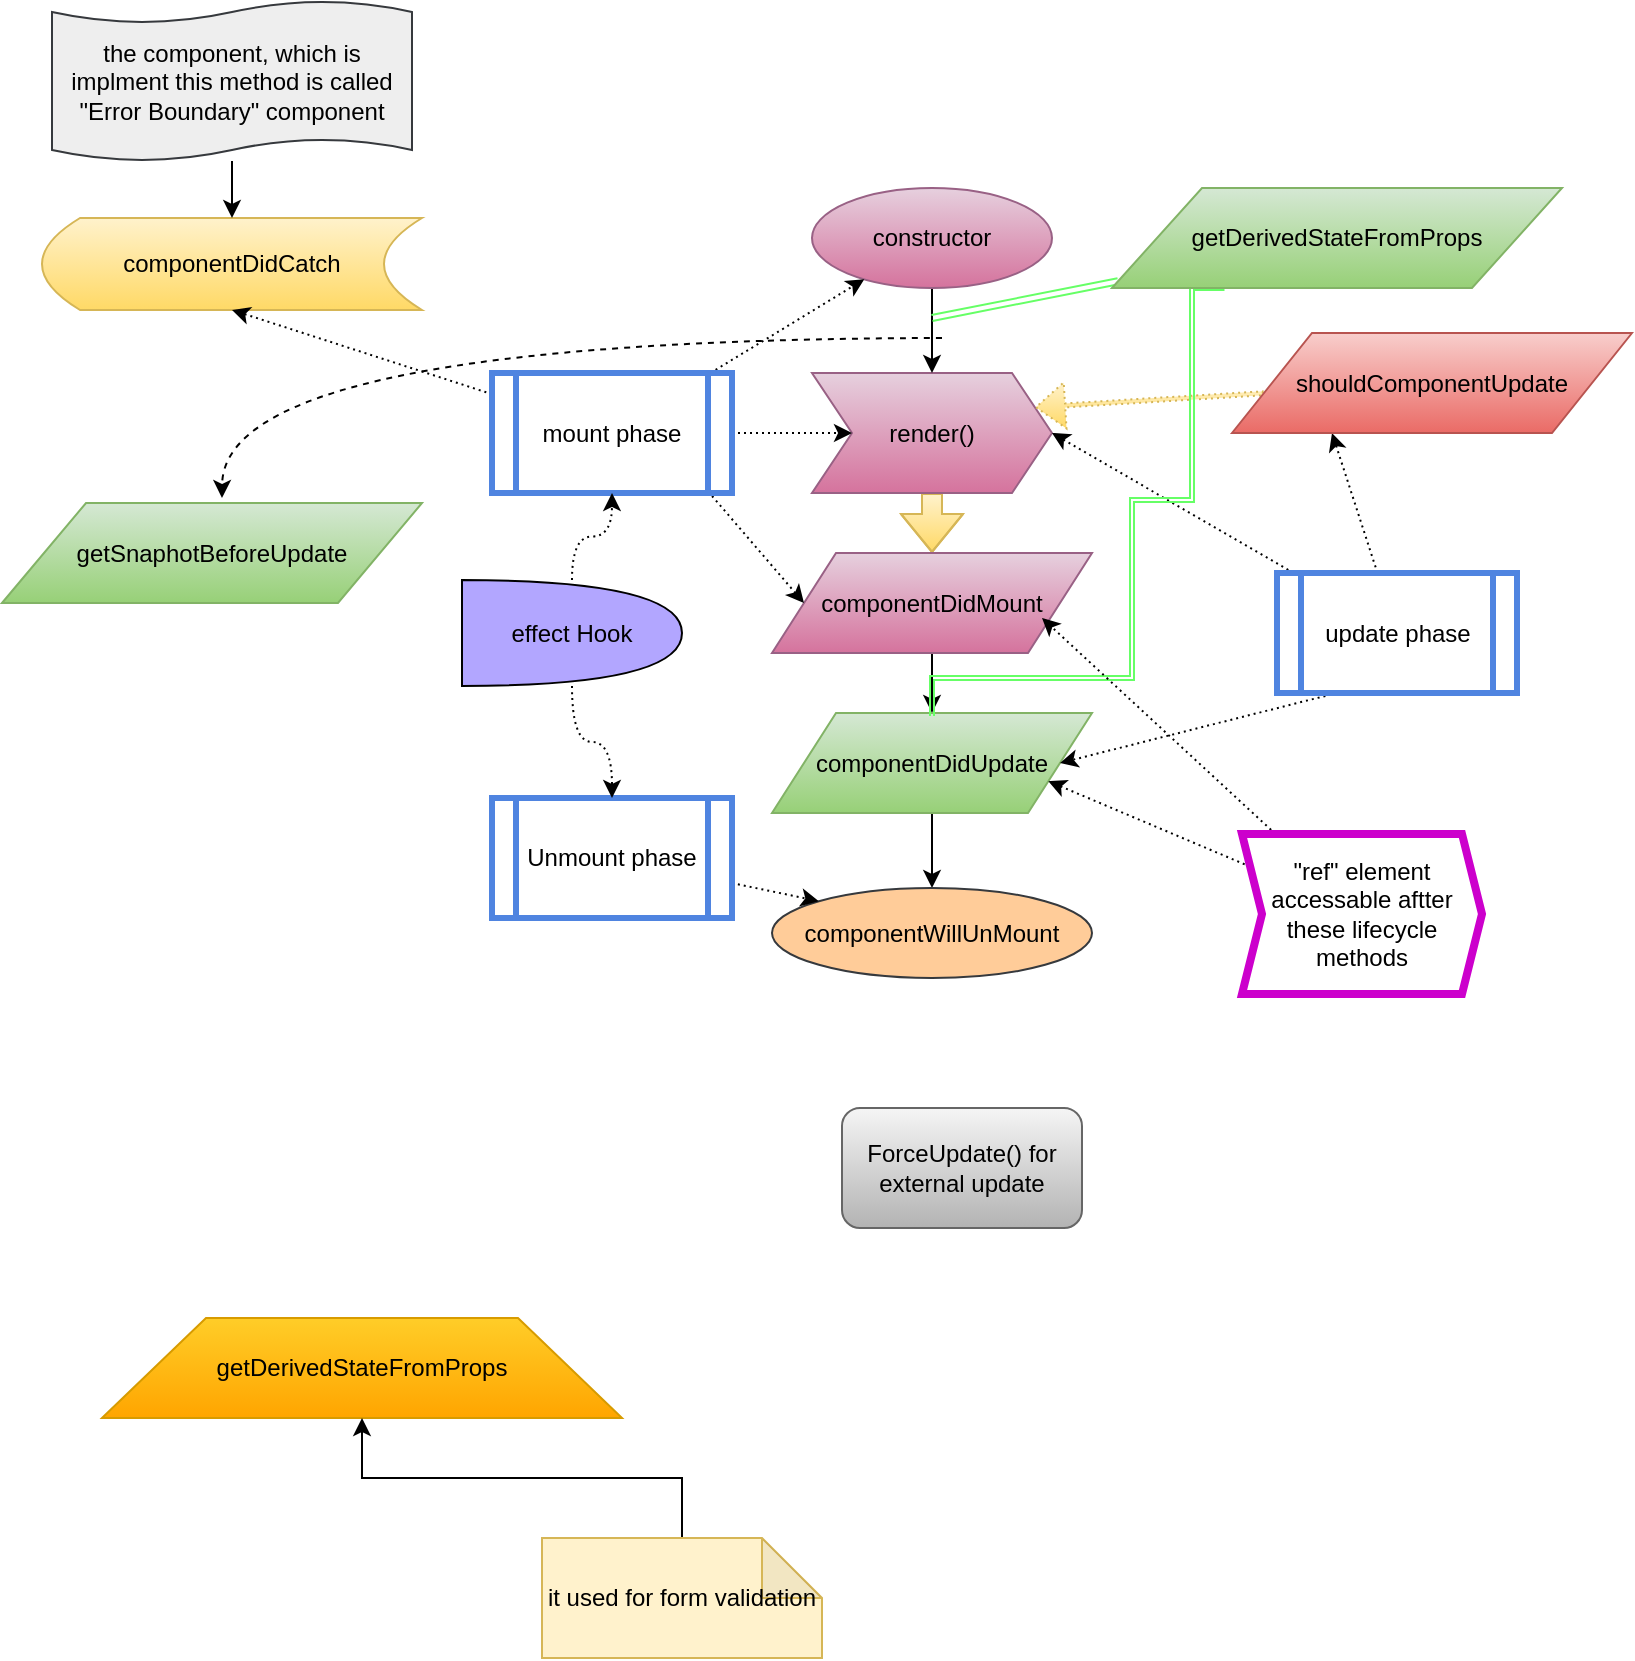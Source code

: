 <mxfile version="11.3.0" type="device" pages="1"><diagram id="gT2JolH5hUJUBL1oLVoz" name="Page-1"><mxGraphModel dx="838" dy="480" grid="1" gridSize="10" guides="1" tooltips="1" connect="1" arrows="1" fold="1" page="1" pageScale="1" pageWidth="850" pageHeight="1100" math="0" shadow="0"><root><mxCell id="0"/><mxCell id="1" parent="0"/><mxCell id="Ta0uDuKnonX7I59vd3eQ-2" value="ForceUpdate() for external update" style="rounded=1;whiteSpace=wrap;html=1;gradientColor=#b3b3b3;fillColor=#f5f5f5;strokeColor=#666666;" parent="1" vertex="1"><mxGeometry x="440" y="555" width="120" height="60" as="geometry"/></mxCell><mxCell id="Ta0uDuKnonX7I59vd3eQ-7" style="edgeStyle=orthogonalEdgeStyle;rounded=0;orthogonalLoop=1;jettySize=auto;html=1;shape=flexArrow;gradientColor=#ffd966;fillColor=#fff2cc;strokeColor=#d6b656;" parent="1" source="Ta0uDuKnonX7I59vd3eQ-4" target="Ta0uDuKnonX7I59vd3eQ-6" edge="1"><mxGeometry relative="1" as="geometry"/></mxCell><mxCell id="Ta0uDuKnonX7I59vd3eQ-4" value="render()" style="shape=step;perimeter=stepPerimeter;whiteSpace=wrap;html=1;fixedSize=1;gradientColor=#d5739d;fillColor=#e6d0de;strokeColor=#996185;" parent="1" vertex="1"><mxGeometry x="425" y="187.5" width="120" height="60" as="geometry"/></mxCell><mxCell id="Ta0uDuKnonX7I59vd3eQ-9" style="edgeStyle=orthogonalEdgeStyle;rounded=0;orthogonalLoop=1;jettySize=auto;html=1;entryX=0.5;entryY=0;entryDx=0;entryDy=0;" parent="1" source="Ta0uDuKnonX7I59vd3eQ-6" target="Ta0uDuKnonX7I59vd3eQ-8" edge="1"><mxGeometry relative="1" as="geometry"/></mxCell><mxCell id="Ta0uDuKnonX7I59vd3eQ-6" value="componentDidMount" style="shape=parallelogram;perimeter=parallelogramPerimeter;whiteSpace=wrap;html=1;gradientColor=#d5739d;fillColor=#e6d0de;strokeColor=#996185;" parent="1" vertex="1"><mxGeometry x="405" y="277.5" width="160" height="50" as="geometry"/></mxCell><mxCell id="Ta0uDuKnonX7I59vd3eQ-11" style="edgeStyle=orthogonalEdgeStyle;rounded=0;orthogonalLoop=1;jettySize=auto;html=1;entryX=0.5;entryY=0;entryDx=0;entryDy=0;" parent="1" source="Ta0uDuKnonX7I59vd3eQ-8" target="Ta0uDuKnonX7I59vd3eQ-14" edge="1"><mxGeometry relative="1" as="geometry"><mxPoint x="485" y="437.5" as="targetPoint"/></mxGeometry></mxCell><mxCell id="Ta0uDuKnonX7I59vd3eQ-8" value="componentDidUpdate" style="shape=parallelogram;perimeter=parallelogramPerimeter;whiteSpace=wrap;html=1;gradientColor=#97d077;fillColor=#d5e8d4;strokeColor=#82b366;" parent="1" vertex="1"><mxGeometry x="405" y="357.5" width="160" height="50" as="geometry"/></mxCell><mxCell id="Ta0uDuKnonX7I59vd3eQ-12" value="componentDidCatch" style="shape=dataStorage;whiteSpace=wrap;html=1;gradientColor=#ffd966;fillColor=#fff2cc;strokeColor=#d6b656;" parent="1" vertex="1"><mxGeometry x="40" y="110" width="190" height="46" as="geometry"/></mxCell><mxCell id="Ta0uDuKnonX7I59vd3eQ-15" style="edgeStyle=orthogonalEdgeStyle;rounded=0;orthogonalLoop=1;jettySize=auto;html=1;" parent="1" source="Ta0uDuKnonX7I59vd3eQ-13" target="Ta0uDuKnonX7I59vd3eQ-4" edge="1"><mxGeometry relative="1" as="geometry"/></mxCell><mxCell id="Ta0uDuKnonX7I59vd3eQ-13" value="constructor" style="ellipse;whiteSpace=wrap;html=1;gradientColor=#d5739d;fillColor=#e6d0de;strokeColor=#996185;" parent="1" vertex="1"><mxGeometry x="425" y="95" width="120" height="50" as="geometry"/></mxCell><mxCell id="Ta0uDuKnonX7I59vd3eQ-14" value="componentWillUnMount" style="ellipse;whiteSpace=wrap;html=1;fillColor=#ffcc99;strokeColor=#36393d;" parent="1" vertex="1"><mxGeometry x="405" y="445" width="160" height="45" as="geometry"/></mxCell><mxCell id="Ta0uDuKnonX7I59vd3eQ-21" style="edgeStyle=none;rounded=0;orthogonalLoop=1;jettySize=auto;html=1;dashed=1;dashPattern=1 2;" parent="1" source="Ta0uDuKnonX7I59vd3eQ-19" target="Ta0uDuKnonX7I59vd3eQ-13" edge="1"><mxGeometry relative="1" as="geometry"/></mxCell><mxCell id="Ta0uDuKnonX7I59vd3eQ-22" style="edgeStyle=none;rounded=0;orthogonalLoop=1;jettySize=auto;html=1;dashed=1;dashPattern=1 2;" parent="1" source="Ta0uDuKnonX7I59vd3eQ-19" target="Ta0uDuKnonX7I59vd3eQ-4" edge="1"><mxGeometry relative="1" as="geometry"/></mxCell><mxCell id="Ta0uDuKnonX7I59vd3eQ-23" style="edgeStyle=none;rounded=0;orthogonalLoop=1;jettySize=auto;html=1;entryX=0;entryY=0.5;entryDx=0;entryDy=0;exitX=0.917;exitY=1.025;exitDx=0;exitDy=0;exitPerimeter=0;dashed=1;dashPattern=1 2;" parent="1" source="Ta0uDuKnonX7I59vd3eQ-19" target="Ta0uDuKnonX7I59vd3eQ-6" edge="1"><mxGeometry relative="1" as="geometry"/></mxCell><mxCell id="YqEAb6ik4a34wxJlQkOR-4" style="rounded=0;orthogonalLoop=1;jettySize=auto;html=1;entryX=0.5;entryY=1;entryDx=0;entryDy=0;dashed=1;dashPattern=1 2;" parent="1" source="Ta0uDuKnonX7I59vd3eQ-19" target="Ta0uDuKnonX7I59vd3eQ-12" edge="1"><mxGeometry relative="1" as="geometry"/></mxCell><mxCell id="Ta0uDuKnonX7I59vd3eQ-19" value="mount phase" style="shape=process;whiteSpace=wrap;html=1;backgroundOutline=1;strokeWidth=3;strokeColor=#4F84E0;" parent="1" vertex="1"><mxGeometry x="265" y="187.5" width="120" height="60" as="geometry"/></mxCell><mxCell id="Ta0uDuKnonX7I59vd3eQ-25" style="edgeStyle=none;rounded=0;orthogonalLoop=1;jettySize=auto;html=1;entryX=1;entryY=0.5;entryDx=0;entryDy=0;dashed=1;dashPattern=1 2;" parent="1" source="Ta0uDuKnonX7I59vd3eQ-24" target="Ta0uDuKnonX7I59vd3eQ-4" edge="1"><mxGeometry relative="1" as="geometry"/></mxCell><mxCell id="Ta0uDuKnonX7I59vd3eQ-26" style="edgeStyle=none;rounded=0;orthogonalLoop=1;jettySize=auto;html=1;exitX=0.25;exitY=1;exitDx=0;exitDy=0;entryX=1;entryY=0.5;entryDx=0;entryDy=0;dashed=1;dashPattern=1 2;" parent="1" source="Ta0uDuKnonX7I59vd3eQ-24" target="Ta0uDuKnonX7I59vd3eQ-8" edge="1"><mxGeometry relative="1" as="geometry"/></mxCell><mxCell id="WIiRsIJiIRNaxqEUVntB-9" style="edgeStyle=none;rounded=0;orthogonalLoop=1;jettySize=auto;html=1;entryX=0.25;entryY=1;entryDx=0;entryDy=0;dashed=1;dashPattern=1 2;" parent="1" source="Ta0uDuKnonX7I59vd3eQ-24" target="WIiRsIJiIRNaxqEUVntB-6" edge="1"><mxGeometry relative="1" as="geometry"/></mxCell><mxCell id="Ta0uDuKnonX7I59vd3eQ-24" value="update phase" style="shape=process;whiteSpace=wrap;html=1;backgroundOutline=1;strokeWidth=3;strokeColor=#4F84E0;" parent="1" vertex="1"><mxGeometry x="657.5" y="287.5" width="120" height="60" as="geometry"/></mxCell><mxCell id="WIiRsIJiIRNaxqEUVntB-5" style="edgeStyle=none;rounded=0;orthogonalLoop=1;jettySize=auto;html=1;entryX=0;entryY=0;entryDx=0;entryDy=0;dashed=1;dashPattern=1 2;" parent="1" source="Ta0uDuKnonX7I59vd3eQ-27" target="Ta0uDuKnonX7I59vd3eQ-14" edge="1"><mxGeometry relative="1" as="geometry"/></mxCell><mxCell id="Ta0uDuKnonX7I59vd3eQ-27" value="Unmount phase" style="shape=process;whiteSpace=wrap;html=1;backgroundOutline=1;strokeWidth=3;strokeColor=#4F84E0;" parent="1" vertex="1"><mxGeometry x="265" y="400" width="120" height="60" as="geometry"/></mxCell><mxCell id="WIiRsIJiIRNaxqEUVntB-2" style="edgeStyle=orthogonalEdgeStyle;curved=1;rounded=0;orthogonalLoop=1;jettySize=auto;html=1;entryX=0.5;entryY=1;entryDx=0;entryDy=0;dashed=1;dashPattern=1 2;" parent="1" source="WIiRsIJiIRNaxqEUVntB-1" target="Ta0uDuKnonX7I59vd3eQ-19" edge="1"><mxGeometry relative="1" as="geometry"/></mxCell><mxCell id="WIiRsIJiIRNaxqEUVntB-4" style="edgeStyle=orthogonalEdgeStyle;curved=1;rounded=0;orthogonalLoop=1;jettySize=auto;html=1;entryX=0.5;entryY=0;entryDx=0;entryDy=0;dashed=1;dashPattern=1 2;" parent="1" source="WIiRsIJiIRNaxqEUVntB-1" target="Ta0uDuKnonX7I59vd3eQ-27" edge="1"><mxGeometry relative="1" as="geometry"/></mxCell><mxCell id="WIiRsIJiIRNaxqEUVntB-1" value="effect Hook" style="shape=or;whiteSpace=wrap;html=1;fillColor=#B2A6FF;" parent="1" vertex="1"><mxGeometry x="250" y="291" width="110" height="53" as="geometry"/></mxCell><mxCell id="WIiRsIJiIRNaxqEUVntB-11" style="edgeStyle=none;shape=flexArrow;rounded=0;orthogonalLoop=1;jettySize=auto;html=1;entryX=1;entryY=0.25;entryDx=0;entryDy=0;dashed=1;dashPattern=1 2;gradientColor=#ffd966;fillColor=#fff2cc;strokeColor=#d6b656;width=2;endSize=4.55;" parent="1" source="WIiRsIJiIRNaxqEUVntB-6" target="Ta0uDuKnonX7I59vd3eQ-4" edge="1"><mxGeometry relative="1" as="geometry"/></mxCell><mxCell id="WIiRsIJiIRNaxqEUVntB-6" value="shouldComponentUpdate" style="shape=parallelogram;perimeter=parallelogramPerimeter;whiteSpace=wrap;html=1;gradientColor=#ea6b66;fillColor=#f8cecc;strokeColor=#b85450;" parent="1" vertex="1"><mxGeometry x="635" y="167.5" width="200" height="50" as="geometry"/></mxCell><mxCell id="WIiRsIJiIRNaxqEUVntB-12" style="edgeStyle=none;rounded=0;orthogonalLoop=1;jettySize=auto;html=1;shape=link;width=-3;strokeColor=#66FF66;" parent="1" source="WIiRsIJiIRNaxqEUVntB-7" edge="1"><mxGeometry relative="1" as="geometry"><mxPoint x="485" y="160" as="targetPoint"/></mxGeometry></mxCell><mxCell id="WIiRsIJiIRNaxqEUVntB-13" style="edgeStyle=orthogonalEdgeStyle;shape=link;rounded=0;orthogonalLoop=1;jettySize=auto;html=1;exitX=0.25;exitY=1;exitDx=0;exitDy=0;width=-2;strokeColor=#66FF66;" parent="1" source="WIiRsIJiIRNaxqEUVntB-7" edge="1"><mxGeometry relative="1" as="geometry"><mxPoint x="485" y="359" as="targetPoint"/><Array as="points"><mxPoint x="615" y="145"/><mxPoint x="615" y="251"/><mxPoint x="585" y="251"/><mxPoint x="585" y="340"/><mxPoint x="485" y="340"/><mxPoint x="485" y="359"/></Array></mxGeometry></mxCell><mxCell id="WIiRsIJiIRNaxqEUVntB-7" value="getDerivedStateFromProps" style="shape=parallelogram;perimeter=parallelogramPerimeter;whiteSpace=wrap;html=1;gradientColor=#97d077;fillColor=#d5e8d4;strokeColor=#82b366;" parent="1" vertex="1"><mxGeometry x="575" y="95" width="225" height="50" as="geometry"/></mxCell><mxCell id="WIiRsIJiIRNaxqEUVntB-8" value="getSnaphotBeforeUpdate" style="shape=parallelogram;perimeter=parallelogramPerimeter;whiteSpace=wrap;html=1;gradientColor=#97d077;fillColor=#d5e8d4;strokeColor=#82b366;" parent="1" vertex="1"><mxGeometry x="20" y="252.5" width="210" height="50" as="geometry"/></mxCell><mxCell id="YqEAb6ik4a34wxJlQkOR-3" style="edgeStyle=orthogonalEdgeStyle;rounded=0;orthogonalLoop=1;jettySize=auto;html=1;" parent="1" source="YqEAb6ik4a34wxJlQkOR-1" target="Ta0uDuKnonX7I59vd3eQ-12" edge="1"><mxGeometry relative="1" as="geometry"/></mxCell><mxCell id="YqEAb6ik4a34wxJlQkOR-1" value="the component, which is implment this method is called &quot;Error Boundary&quot; component" style="shape=tape;whiteSpace=wrap;html=1;size=0.138;fillColor=#eeeeee;strokeColor=#36393d;" parent="1" vertex="1"><mxGeometry x="45" y="1.5" width="180" height="80" as="geometry"/></mxCell><mxCell id="y6EOu_JzQgBmcsiM4gV9-1" value="getDerivedStateFromProps" style="shape=trapezoid;perimeter=trapezoidPerimeter;whiteSpace=wrap;html=1;gradientColor=#ffa500;fillColor=#ffcd28;strokeColor=#d79b00;" parent="1" vertex="1"><mxGeometry x="70" y="660" width="260" height="50" as="geometry"/></mxCell><mxCell id="3PEsBly2HPi4_oqdZV-b-2" style="edgeStyle=orthogonalEdgeStyle;rounded=0;orthogonalLoop=1;jettySize=auto;html=1;entryX=0.5;entryY=1;entryDx=0;entryDy=0;" parent="1" source="3PEsBly2HPi4_oqdZV-b-1" target="y6EOu_JzQgBmcsiM4gV9-1" edge="1"><mxGeometry relative="1" as="geometry"/></mxCell><mxCell id="3PEsBly2HPi4_oqdZV-b-1" value="it used for form validation" style="shape=note;whiteSpace=wrap;html=1;backgroundOutline=1;darkOpacity=0.05;fillColor=#fff2cc;strokeColor=#d6b656;" parent="1" vertex="1"><mxGeometry x="290" y="770" width="140" height="60" as="geometry"/></mxCell><mxCell id="wnZDXqSGcs_kpHgXqZtV-3" style="edgeStyle=none;rounded=0;orthogonalLoop=1;jettySize=auto;html=1;dashed=1;dashPattern=1 2;" edge="1" parent="1" source="wnZDXqSGcs_kpHgXqZtV-1"><mxGeometry relative="1" as="geometry"><mxPoint x="540" y="310" as="targetPoint"/></mxGeometry></mxCell><mxCell id="wnZDXqSGcs_kpHgXqZtV-4" style="edgeStyle=none;rounded=0;orthogonalLoop=1;jettySize=auto;html=1;entryX=1;entryY=0.75;entryDx=0;entryDy=0;dashed=1;dashPattern=1 2;" edge="1" parent="1" source="wnZDXqSGcs_kpHgXqZtV-1" target="Ta0uDuKnonX7I59vd3eQ-8"><mxGeometry relative="1" as="geometry"/></mxCell><mxCell id="wnZDXqSGcs_kpHgXqZtV-1" value="&quot;ref&quot; element accessable aftter these lifecycle methods" style="shape=step;perimeter=stepPerimeter;whiteSpace=wrap;html=1;fixedSize=1;size=10;strokeColor=#CC00CC;strokeWidth=4;" vertex="1" parent="1"><mxGeometry x="640" y="418" width="120" height="80" as="geometry"/></mxCell><mxCell id="wnZDXqSGcs_kpHgXqZtV-5" value="" style="endArrow=classic;html=1;edgeStyle=orthogonalEdgeStyle;curved=1;dashed=1;" edge="1" parent="1"><mxGeometry width="50" height="50" relative="1" as="geometry"><mxPoint x="490" y="170" as="sourcePoint"/><mxPoint x="130" y="250" as="targetPoint"/></mxGeometry></mxCell></root></mxGraphModel></diagram></mxfile>